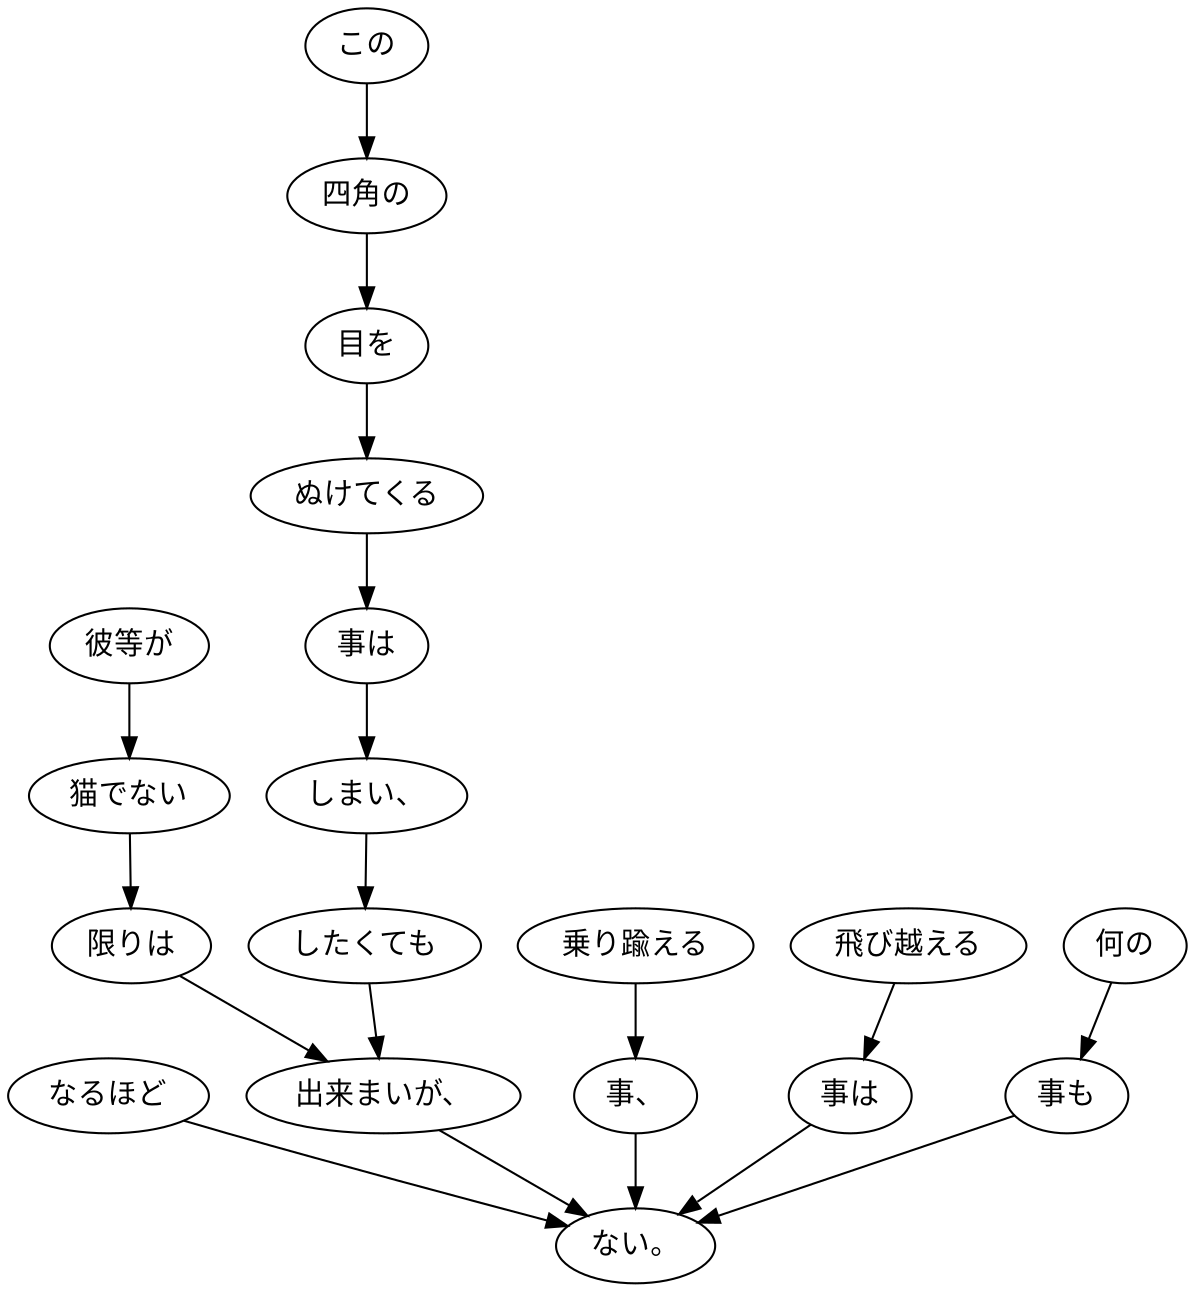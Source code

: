 digraph graph4815 {
	node0 [label="なるほど"];
	node1 [label="彼等が"];
	node2 [label="猫でない"];
	node3 [label="限りは"];
	node4 [label="この"];
	node5 [label="四角の"];
	node6 [label="目を"];
	node7 [label="ぬけてくる"];
	node8 [label="事は"];
	node9 [label="しまい、"];
	node10 [label="したくても"];
	node11 [label="出来まいが、"];
	node12 [label="乗り踰える"];
	node13 [label="事、"];
	node14 [label="飛び越える"];
	node15 [label="事は"];
	node16 [label="何の"];
	node17 [label="事も"];
	node18 [label="ない。"];
	node0 -> node18;
	node1 -> node2;
	node2 -> node3;
	node3 -> node11;
	node4 -> node5;
	node5 -> node6;
	node6 -> node7;
	node7 -> node8;
	node8 -> node9;
	node9 -> node10;
	node10 -> node11;
	node11 -> node18;
	node12 -> node13;
	node13 -> node18;
	node14 -> node15;
	node15 -> node18;
	node16 -> node17;
	node17 -> node18;
}
